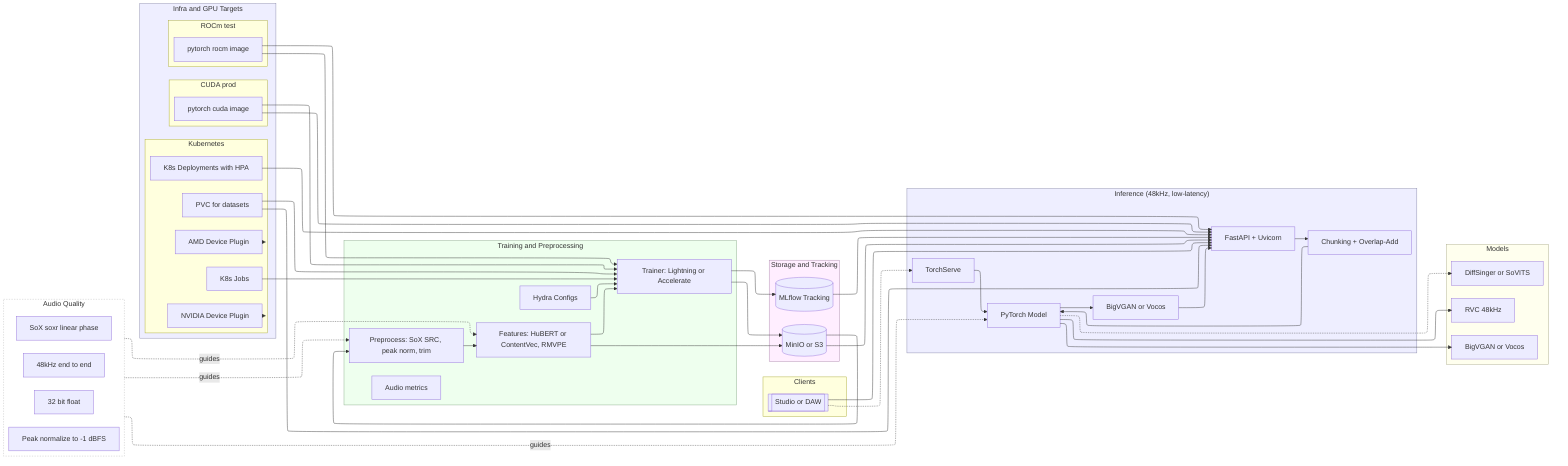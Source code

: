 ---
config:
  layout: elk
---
flowchart LR
 subgraph Clients["Clients"]
    direction TB
        UIVoice[["Studio or DAW"]]
  end
 subgraph Inference["Inference (48kHz, low-latency)"]
    direction TB
        FastAPI["FastAPI + Uvicorn"]
        TorchServe["TorchServe"]
        Stream["Chunking + Overlap-Add"]
        ModelInfer["PyTorch Model"]
        BigVGAN["BigVGAN or Vocos"]
  end
 subgraph Models["Models"]
    direction TB
        RVC["RVC 48kHz"]
        DiffSinger["DiffSinger or SoVITS"]
        Vocoder["BigVGAN or Vocos"]
  end
 subgraph Training["Training and Preprocessing"]
    direction TB
        Preproc["Preprocess: SoX SRC, peak norm, trim"]
        Feats["Features: HuBERT or ContentVec, RMVPE"]
        Hydra["Hydra Configs"]
        Trainer["Trainer: Lightning or Accelerate"]
        Metrics["Audio metrics"]
  end
 subgraph Storage["Storage and Tracking"]
    direction TB
        Data[("MinIO or S3")]
        MLflow[("MLflow Tracking")]
  end
 subgraph Infra["Infra and GPU Targets"]
    direction TB
        ROCm["ROCm"]
        CUDA["CUDA"]
        K8s["K8s"]
  end
 subgraph ROCm["ROCm test"]
    direction TB
        ROCmImg["pytorch rocm image"]
  end
 subgraph CUDA["CUDA prod"]
    direction TB
        CUDAImg["pytorch cuda image"]
  end
 subgraph K8s["Kubernetes"]
    direction TB
        AMDPlugin["AMD Device Plugin"]
        NVPlugin["NVIDIA Device Plugin"]
        Jobs["K8s Jobs"]
        Deploys["K8s Deployments with HPA"]
        PVC["PVC for datasets"]
  end
 subgraph Audio["Audio Quality"]
    direction TB
        SR["48kHz end to end"]
        F32["32 bit float"]
        SRC["SoX soxr linear phase"]
        Loudness["Peak normalize to -1 dBFS"]
  end
    UIVoice --> FastAPI
    FastAPI --> Stream
    Stream --> ModelInfer
    ModelInfer --> BigVGAN & RVC & Vocoder
    UIVoice -.-> TorchServe
    TorchServe --> ModelInfer
    BigVGAN --> FastAPI
    ModelInfer -.-> DiffSinger
    Data --> Preproc & FastAPI
    Preproc --> Feats
    Feats --> Trainer & Data
    Hydra --> Trainer
    Trainer --> MLflow & Data
    MLflow --> FastAPI
    Jobs --> Trainer
    Deploys --> FastAPI
    PVC --> Trainer & FastAPI
    AMDPlugin --> K8s
    NVPlugin --> K8s
    ROCmImg --> Trainer & FastAPI
    CUDAImg --> Trainer & FastAPI
    Audio -. guides .-> Preproc & Feats & ModelInfer
    style Audio fill:#fff,stroke:#bbb,stroke-dasharray: 3 3
    style Inference fill:#eef,stroke:#88a
    style Training fill:#efe,stroke:#8a8
    style Models fill:#ffe,stroke:#aa8
    style Storage fill:#fef,stroke:#a8a
    style Infra fill:#eef,stroke:#88a